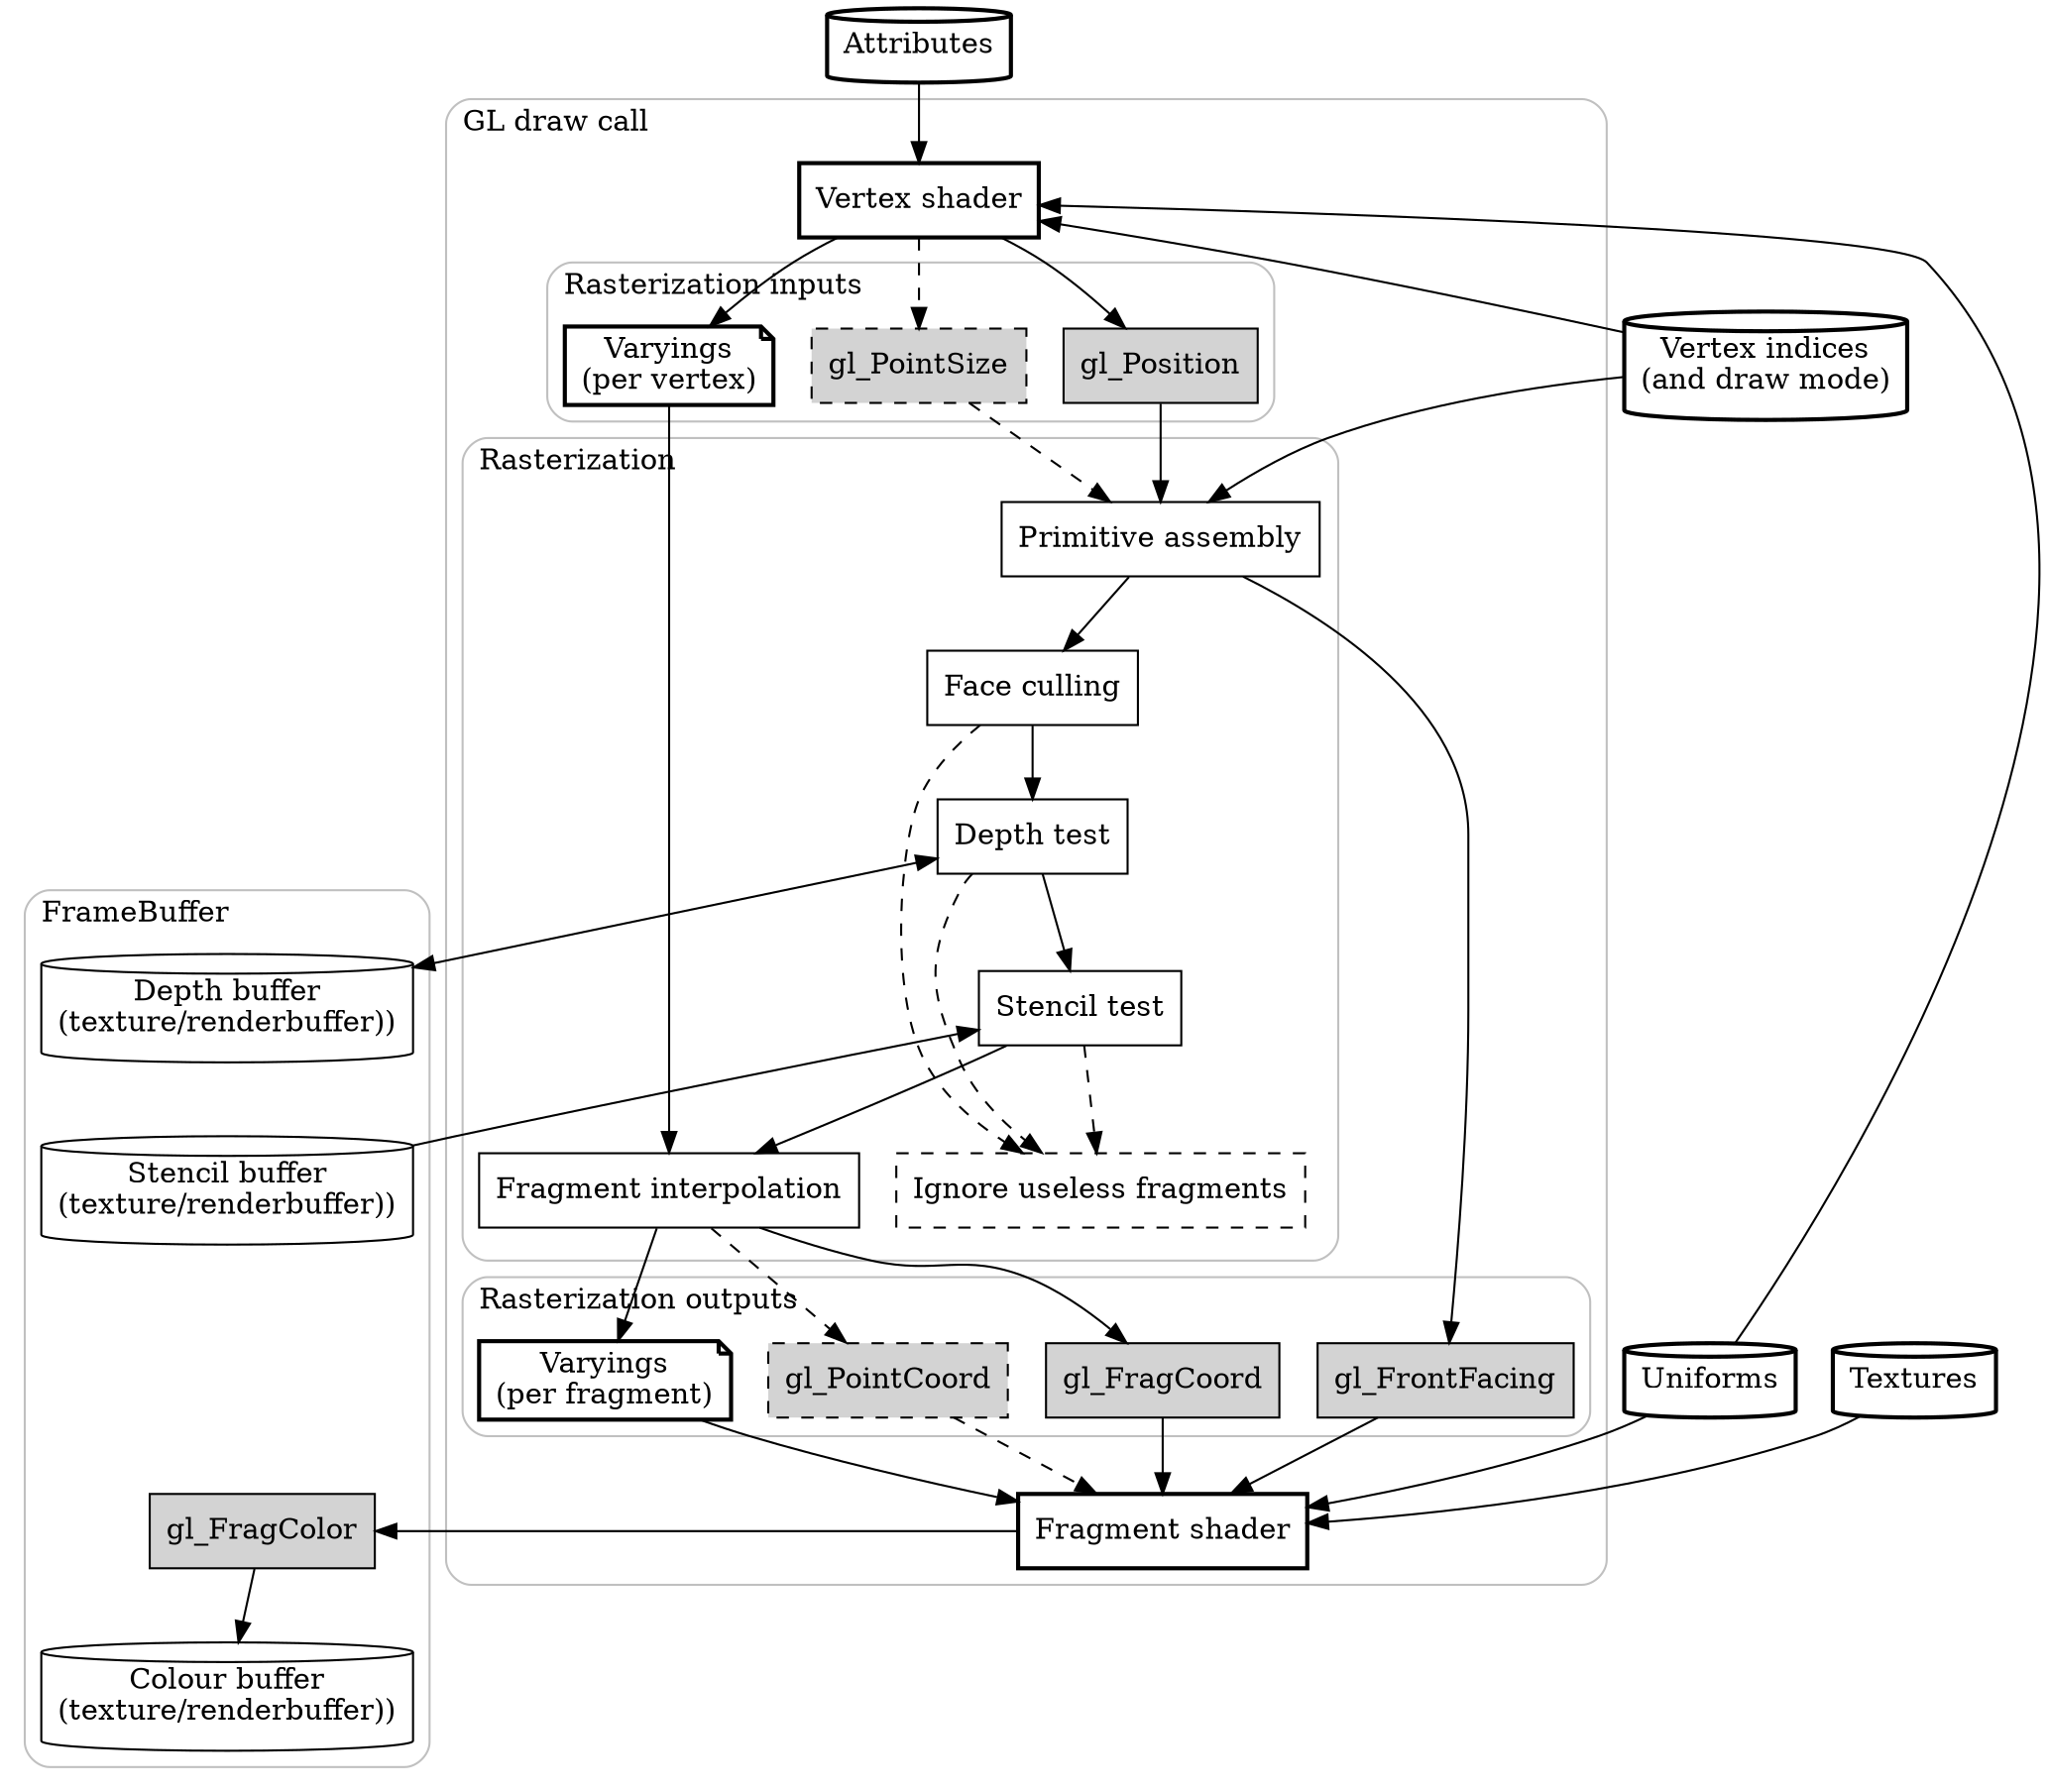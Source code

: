
digraph G {
	node [shape=box]

	subgraph cluster_framebuffer {
		label = "FrameBuffer"
		style="rounded"
		color="gray"
		labeljust="l"

		depth[label="Depth buffer\n(texture/renderbuffer))"][shape="cylinder"]
		stencil[label="Stencil buffer\n(texture/renderbuffer))"][shape="cylinder"]
		color[label="Colour buffer\n(texture/renderbuffer))"][shape="cylinder"]

		gl_FragColor [style="filled"]
		gl_FragColor -> color
		depth -> stencil [style="invis"]
		stencil -> gl_FragColor [style="invis"]

		foo[style=invis]
		stencil->foo[style=invis]
		foo->gl_FragColor[style=invis]
	}

	subgraph cluster_gpu {
		style="rounded"
		color="gray"
		label = "GL draw call"
		labeljust="l"

			subgraph cluster_rasterization_inputs {
		style="rounded"
		color="gray"
		label = "Rasterization inputs"
		labeljust="l"

				varyings1 [label="Varyings\n(per vertex)"][shape="note"][style=bold]
				gl_Position [style=filled]
				gl_PointSize[style="filled,dashed"]
			}
			subgraph cluster_rasterization_outputs {
		style="rounded"
		color="gray"
		label = "Rasterization outputs"
		labeljust="l"

				varyings2 [label="Varyings\n(per fragment)"][shape="note"][style=bold]
				gl_FragCoord [style=filled]
				gl_FrontFacing [style=filled]
				gl_PointCoord [style="filled,dashed"]
			}

		subgraph cluster_rasterization {
			style="rounded"
			color="gray"
			label = "Rasterization";
			labeljust="l"
			primitive [label="Primitive assembly"]
			interpolation[label="Fragment interpolation"]



			subgraph cluster_discard {
// 				label = "Discard tests"
				label = ""
				style=invis
				culling [label="Face culling"]
				depthtest  [label="Depth test"]
				stenciltest [label="Stencil test"]
				culling -> depthtest
				depthtest -> stenciltest
// 				stenciltest-> culling [style=invis]
				dropped[label="Ignore useless fragments"][style=dashed]
// 				valid
			}

			primitive -> culling
			culling -> dropped[style=dashed]
			depthtest -> dropped[style=dashed]
			stenciltest -> dropped[style=dashed]
			stenciltest -> interpolation

			gl_Position -> primitive
			primitive -> gl_FrontFacing
			varyings1 -> interpolation
			interpolation -> varyings2
			interpolation -> gl_FragCoord
			interpolation -> gl_PointCoord[style=dashed]

		}
		vertexshader [label = "Vertex shader"][shape="box"][style=bold]
		fragmentshader [label = "Fragment shader"][shape="box"][style=bold]

		vertexshader -> varyings1
		varyings2 -> fragmentshader
		fragmentshader -> gl_FragColor
	}

	indices [label = "Vertex indices\n(and draw mode)"][shape="cylinder"][style=bold]
	indices -> vertexshader[weight=0]
	indices -> primitive
	attributes [label = "Attributes"][shape="cylinder"][style=bold]
	uniforms [label = "Uniforms"][shape="cylinder"][style=bold]
	textures[label = "Textures"][shape="cylinder"][style=bold]

	attributes -> vertexshader
	vertexshader -> gl_PointSize[style=dashed]
	gl_PointSize -> primitive[style=dashed]
	vertexshader -> gl_Position
	uniforms -> vertexshader[weight=-1]
	uniforms -> fragmentshader
	textures -> fragmentshader

	stencil -> stenciltest[weight=10]
	depthtest -> depth[weight=10][dir=both]

	stenciltest -> gl_FragCoord [style=invis]
	stenciltest -> gl_FrontFacing[style=invis]
	stenciltest -> gl_PointCoord [style=invis]
	gl_FragCoord -> fragmentshader
	gl_FrontFacing -> fragmentshader
	gl_PointCoord -> fragmentshader[style=dashed]

}
